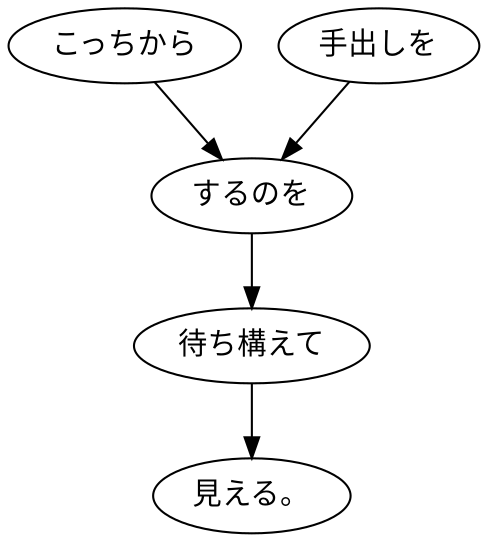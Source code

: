 digraph graph3980 {
	node0 [label="こっちから"];
	node1 [label="手出しを"];
	node2 [label="するのを"];
	node3 [label="待ち構えて"];
	node4 [label="見える。"];
	node0 -> node2;
	node1 -> node2;
	node2 -> node3;
	node3 -> node4;
}
